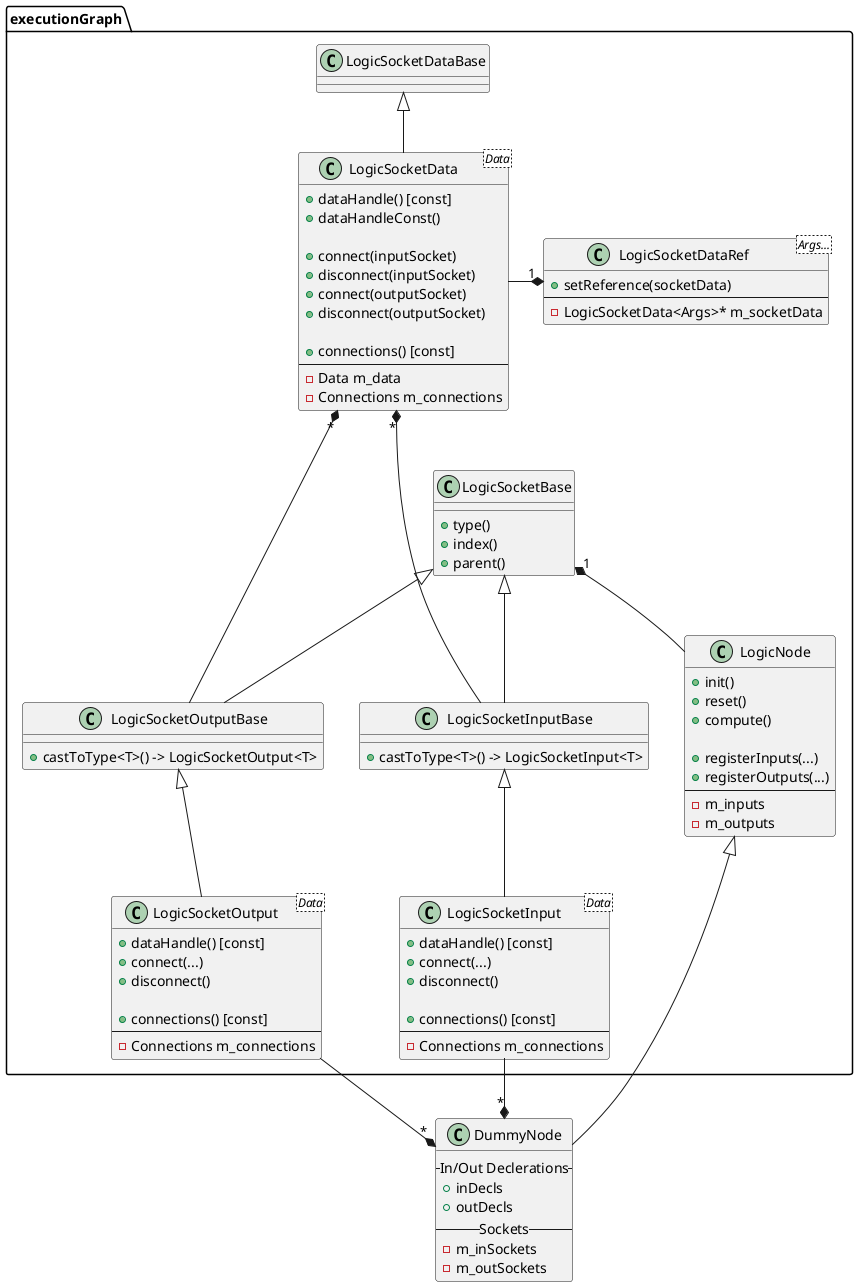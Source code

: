 
@startuml core
set namespaceSeparator ::
skinparam shadowing false
skinparam defaultFontName "Fira Code"

class DummyNode{
    --  In/Out Declerations --
    + inDecls
    + outDecls
    -- Sockets --
    - m_inSockets
    - m_outSockets
}

namespace executionGraph{

    class LogicNode{
        + init()
        + reset()
        + compute()

        + registerInputs(...)
        + registerOutputs(...)
        --
        - m_inputs
        - m_outputs
    }

    class LogicSocketInput<Data> {
        + dataHandle() [const]
        + connect(...)
        + disconnect()

        + connections() [const]
        --
        - Connections m_connections
    }

    class LogicSocketOutput<Data> {
        + dataHandle() [const]
        + connect(...)
        + disconnect()

        + connections() [const]
        --
        - Connections m_connections
    }

    class LogicSocketBase {
        + type()
        + index()
        + parent()
    }

    class LogicSocketInputBase {
        + castToType<T>() -> LogicSocketInput<T>
    }

    class LogicSocketOutputBase {
        + castToType<T>() -> LogicSocketOutput<T>
    }

    class LogicSocketData<Data>{
        + dataHandle() [const]
        + dataHandleConst()

        + connect(inputSocket)
        + disconnect(inputSocket)
        + connect(outputSocket)
        + disconnect(outputSocket)

        + connections() [const]
        --
        - Data m_data
        - Connections m_connections
    } 

    class LogicSocketDataRef<Args...>{
        + setReference(socketData)
        --
        - LogicSocketData<Args>* m_socketData
    } 

    class LogicSocketDataBase{

    }
}

DummyNode -up-|> executionGraph::LogicNode

executionGraph::LogicSocketInput -up-|> executionGraph::LogicSocketInputBase
executionGraph::LogicSocketOutput -up-|> executionGraph::LogicSocketOutputBase

executionGraph::LogicSocketInputBase -up-|> executionGraph::LogicSocketBase
executionGraph::LogicSocketOutputBase -up-|> executionGraph::LogicSocketBase
executionGraph::LogicSocketBase -[hidden]-> executionGraph::LogicSocketData
executionGraph::LogicSocketBase -up[hidden]-> executionGraph::LogicSocketData


DummyNode "*" *-up- executionGraph::LogicSocketInput
DummyNode "*" *-up- executionGraph::LogicSocketOutput

executionGraph::LogicSocketBase "1" *-down- executionGraph::LogicNode

executionGraph::LogicSocketData -up-|>  executionGraph::LogicSocketDataBase

executionGraph::LogicSocketData "*" *-down- executionGraph::LogicSocketInputBase
executionGraph::LogicSocketData "*" *-down- executionGraph::LogicSocketOutputBase

executionGraph::LogicSocketData -right-* "1" executionGraph::LogicSocketDataRef

@enduml